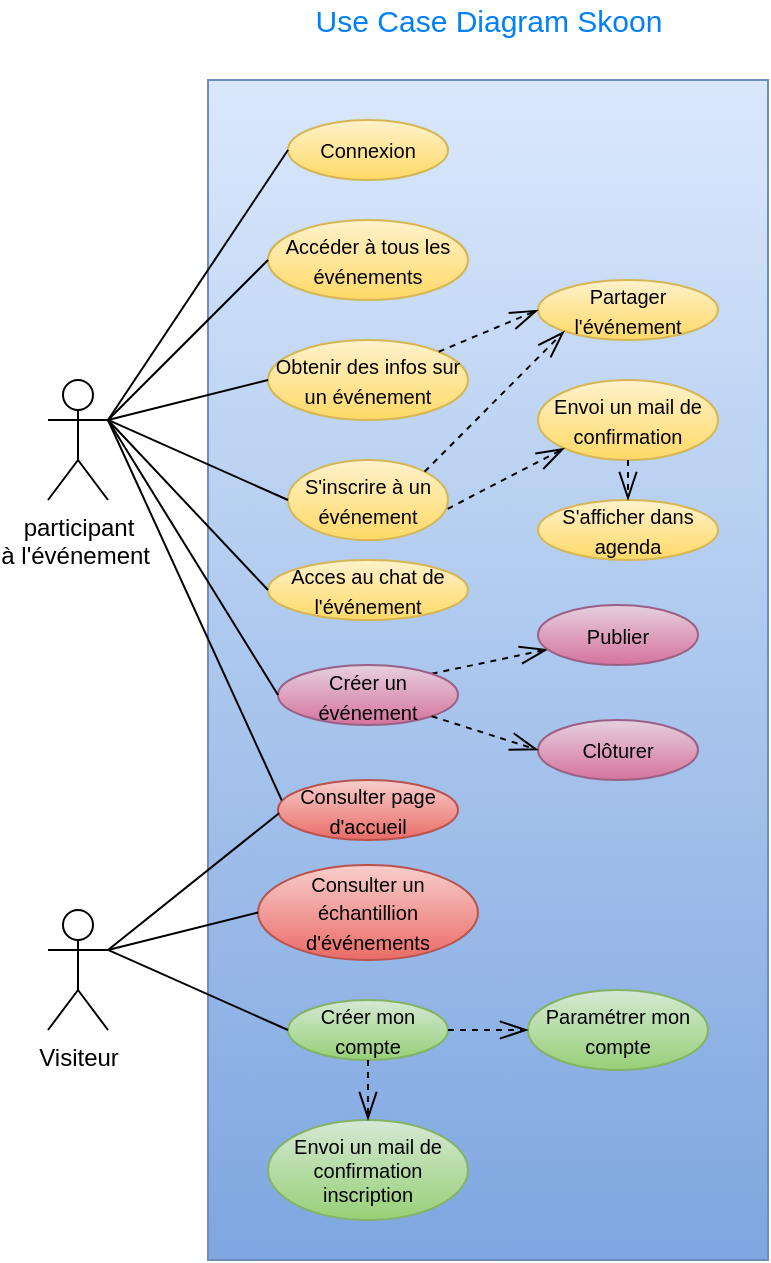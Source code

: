 <mxfile version="14.4.3" type="device"><diagram id="eT5WfUeaoslEp7YihA75" name="Page-1"><mxGraphModel dx="928" dy="688" grid="1" gridSize="10" guides="1" tooltips="1" connect="1" arrows="1" fold="1" page="1" pageScale="1" pageWidth="827" pageHeight="1169" math="0" shadow="0"><root><mxCell id="0"/><mxCell id="1" parent="0"/><mxCell id="3rVG2ykV86djXtYTCmek-2" value="" style="rounded=0;whiteSpace=wrap;html=1;gradientColor=#7ea6e0;fillColor=#dae8fc;strokeColor=#6c8ebf;" parent="1" vertex="1"><mxGeometry x="314" y="110" width="280" height="590" as="geometry"/></mxCell><mxCell id="n0mQrVYwJHeAm1nC83pt-2" value="participant &lt;br&gt;à l'événement&amp;nbsp;" style="shape=umlActor;verticalLabelPosition=bottom;verticalAlign=top;html=1;outlineConnect=0;" parent="1" vertex="1"><mxGeometry x="234" y="260" width="30" height="60" as="geometry"/></mxCell><mxCell id="n0mQrVYwJHeAm1nC83pt-3" value="Visiteur" style="shape=umlActor;verticalLabelPosition=bottom;verticalAlign=top;html=1;outlineConnect=0;" parent="1" vertex="1"><mxGeometry x="234" y="525" width="30" height="60" as="geometry"/></mxCell><mxCell id="n0mQrVYwJHeAm1nC83pt-8" value="&lt;font style=&quot;font-size: 10px&quot;&gt;Connexion&lt;/font&gt;" style="ellipse;whiteSpace=wrap;html=1;gradientColor=#ffd966;fillColor=#fff2cc;strokeColor=#d6b656;" parent="1" vertex="1"><mxGeometry x="354" y="130" width="80" height="30" as="geometry"/></mxCell><mxCell id="n0mQrVYwJHeAm1nC83pt-11" value="&lt;font style=&quot;font-size: 10px&quot;&gt;Accéder à tous les événements&lt;/font&gt;" style="ellipse;whiteSpace=wrap;html=1;gradientColor=#ffd966;fillColor=#fff2cc;strokeColor=#d6b656;" parent="1" vertex="1"><mxGeometry x="344" y="180" width="100" height="40" as="geometry"/></mxCell><mxCell id="n0mQrVYwJHeAm1nC83pt-12" value="&lt;font style=&quot;font-size: 10px&quot;&gt;S'inscrire à un événement&lt;/font&gt;" style="ellipse;whiteSpace=wrap;html=1;gradientColor=#ffd966;fillColor=#fff2cc;strokeColor=#d6b656;" parent="1" vertex="1"><mxGeometry x="354" y="300" width="80" height="40" as="geometry"/></mxCell><mxCell id="n0mQrVYwJHeAm1nC83pt-13" value="&lt;font style=&quot;font-size: 10px&quot;&gt;Envoi un mail de confirmation&lt;/font&gt;" style="ellipse;whiteSpace=wrap;html=1;gradientColor=#ffd966;fillColor=#fff2cc;strokeColor=#d6b656;" parent="1" vertex="1"><mxGeometry x="479" y="260" width="90" height="40" as="geometry"/></mxCell><mxCell id="n0mQrVYwJHeAm1nC83pt-14" value="&lt;font style=&quot;font-size: 10px&quot;&gt;Partager l'événement&lt;/font&gt;" style="ellipse;whiteSpace=wrap;html=1;gradientColor=#ffd966;fillColor=#fff2cc;strokeColor=#d6b656;" parent="1" vertex="1"><mxGeometry x="479" y="210" width="90" height="30" as="geometry"/></mxCell><mxCell id="n0mQrVYwJHeAm1nC83pt-16" value="" style="endArrow=openThin;dashed=1;endFill=0;endSize=12;html=1;entryX=0;entryY=1;entryDx=0;entryDy=0;exitX=1;exitY=0;exitDx=0;exitDy=0;" parent="1" source="n0mQrVYwJHeAm1nC83pt-12" target="n0mQrVYwJHeAm1nC83pt-14" edge="1"><mxGeometry width="160" relative="1" as="geometry"><mxPoint x="416" y="280" as="sourcePoint"/><mxPoint x="564" y="220" as="targetPoint"/></mxGeometry></mxCell><mxCell id="n0mQrVYwJHeAm1nC83pt-17" value="&lt;font style=&quot;line-height: 120% ; font-size: 10px&quot;&gt;Obtenir des infos sur un événement&lt;/font&gt;" style="ellipse;whiteSpace=wrap;html=1;gradientColor=#ffd966;fillColor=#fff2cc;strokeColor=#d6b656;" parent="1" vertex="1"><mxGeometry x="344" y="240" width="100" height="40" as="geometry"/></mxCell><mxCell id="n0mQrVYwJHeAm1nC83pt-18" value="&lt;font style=&quot;font-size: 10px&quot;&gt;S'afficher dans agenda&lt;/font&gt;" style="ellipse;whiteSpace=wrap;html=1;gradientColor=#ffd966;fillColor=#fff2cc;strokeColor=#d6b656;" parent="1" vertex="1"><mxGeometry x="479" y="320" width="90" height="30" as="geometry"/></mxCell><mxCell id="n0mQrVYwJHeAm1nC83pt-19" value="&lt;font style=&quot;font-size: 10px&quot;&gt;Consulter page d'accueil&lt;/font&gt;" style="ellipse;whiteSpace=wrap;html=1;gradientColor=#ea6b66;fillColor=#f8cecc;strokeColor=#b85450;" parent="1" vertex="1"><mxGeometry x="349" y="460" width="90" height="30" as="geometry"/></mxCell><mxCell id="n0mQrVYwJHeAm1nC83pt-20" value="" style="endArrow=openThin;dashed=1;endFill=0;endSize=12;html=1;exitX=1;exitY=0;exitDx=0;exitDy=0;entryX=0;entryY=0.5;entryDx=0;entryDy=0;" parent="1" source="n0mQrVYwJHeAm1nC83pt-17" target="n0mQrVYwJHeAm1nC83pt-14" edge="1"><mxGeometry width="160" relative="1" as="geometry"><mxPoint x="404" y="340" as="sourcePoint"/><mxPoint x="564" y="340" as="targetPoint"/></mxGeometry></mxCell><mxCell id="n0mQrVYwJHeAm1nC83pt-21" value="" style="endArrow=openThin;dashed=1;endFill=0;endSize=12;html=1;exitX=0.5;exitY=1;exitDx=0;exitDy=0;entryX=0.5;entryY=0;entryDx=0;entryDy=0;" parent="1" source="n0mQrVYwJHeAm1nC83pt-13" target="n0mQrVYwJHeAm1nC83pt-18" edge="1"><mxGeometry width="160" relative="1" as="geometry"><mxPoint x="404" y="340" as="sourcePoint"/><mxPoint x="564" y="340" as="targetPoint"/></mxGeometry></mxCell><mxCell id="n0mQrVYwJHeAm1nC83pt-22" value="&lt;font style=&quot;font-size: 10px&quot;&gt;Consulter un échantillion d'événements&lt;/font&gt;" style="ellipse;whiteSpace=wrap;html=1;gradientColor=#ea6b66;fillColor=#f8cecc;strokeColor=#b85450;" parent="1" vertex="1"><mxGeometry x="339" y="502.5" width="110" height="47.5" as="geometry"/></mxCell><mxCell id="n0mQrVYwJHeAm1nC83pt-24" value="" style="endArrow=none;html=1;entryX=0;entryY=0.5;entryDx=0;entryDy=0;strokeWidth=1;" parent="1" target="n0mQrVYwJHeAm1nC83pt-8" edge="1"><mxGeometry width="50" height="50" relative="1" as="geometry"><mxPoint x="264" y="280" as="sourcePoint"/><mxPoint x="404" y="260" as="targetPoint"/></mxGeometry></mxCell><mxCell id="n0mQrVYwJHeAm1nC83pt-25" value="" style="endArrow=none;html=1;exitX=1;exitY=0.333;exitDx=0;exitDy=0;exitPerimeter=0;entryX=0;entryY=0.5;entryDx=0;entryDy=0;" parent="1" source="n0mQrVYwJHeAm1nC83pt-2" target="n0mQrVYwJHeAm1nC83pt-11" edge="1"><mxGeometry width="50" height="50" relative="1" as="geometry"><mxPoint x="354" y="310" as="sourcePoint"/><mxPoint x="404" y="260" as="targetPoint"/></mxGeometry></mxCell><mxCell id="n0mQrVYwJHeAm1nC83pt-26" value="" style="endArrow=none;html=1;entryX=0;entryY=0.5;entryDx=0;entryDy=0;exitX=1;exitY=0.333;exitDx=0;exitDy=0;exitPerimeter=0;" parent="1" source="n0mQrVYwJHeAm1nC83pt-2" target="n0mQrVYwJHeAm1nC83pt-12" edge="1"><mxGeometry width="50" height="50" relative="1" as="geometry"><mxPoint x="264" y="210" as="sourcePoint"/><mxPoint x="404" y="260" as="targetPoint"/></mxGeometry></mxCell><mxCell id="n0mQrVYwJHeAm1nC83pt-27" value="" style="endArrow=none;html=1;entryX=0;entryY=0.5;entryDx=0;entryDy=0;" parent="1" target="n0mQrVYwJHeAm1nC83pt-17" edge="1"><mxGeometry width="50" height="50" relative="1" as="geometry"><mxPoint x="264" y="280" as="sourcePoint"/><mxPoint x="345" y="306" as="targetPoint"/></mxGeometry></mxCell><mxCell id="n0mQrVYwJHeAm1nC83pt-28" value="" style="endArrow=none;html=1;exitX=1;exitY=0.333;exitDx=0;exitDy=0;exitPerimeter=0;entryX=0.006;entryY=0.553;entryDx=0;entryDy=0;entryPerimeter=0;" parent="1" source="n0mQrVYwJHeAm1nC83pt-3" target="n0mQrVYwJHeAm1nC83pt-19" edge="1"><mxGeometry width="50" height="50" relative="1" as="geometry"><mxPoint x="344" y="605" as="sourcePoint"/><mxPoint x="336" y="450" as="targetPoint"/></mxGeometry></mxCell><mxCell id="n0mQrVYwJHeAm1nC83pt-29" value="" style="endArrow=none;html=1;exitX=1;exitY=0.333;exitDx=0;exitDy=0;exitPerimeter=0;entryX=0;entryY=0.5;entryDx=0;entryDy=0;" parent="1" source="n0mQrVYwJHeAm1nC83pt-3" target="n0mQrVYwJHeAm1nC83pt-22" edge="1"><mxGeometry width="50" height="50" relative="1" as="geometry"><mxPoint x="344" y="605" as="sourcePoint"/><mxPoint x="394" y="555" as="targetPoint"/></mxGeometry></mxCell><mxCell id="A9zcJWNfQF3K3p_0uTaa-6" value="&lt;font style=&quot;font-size: 10px&quot;&gt;Créer mon compte&lt;/font&gt;" style="ellipse;whiteSpace=wrap;html=1;gradientColor=#97d077;fillColor=#d5e8d4;strokeColor=#82b366;" parent="1" vertex="1"><mxGeometry x="354" y="570" width="80" height="30" as="geometry"/></mxCell><mxCell id="A9zcJWNfQF3K3p_0uTaa-7" value="&lt;font style=&quot;font-size: 10px&quot;&gt;Paramétrer mon compte&lt;/font&gt;" style="ellipse;whiteSpace=wrap;html=1;gradientColor=#97d077;fillColor=#d5e8d4;strokeColor=#82b366;" parent="1" vertex="1"><mxGeometry x="474" y="565" width="90" height="40" as="geometry"/></mxCell><mxCell id="A9zcJWNfQF3K3p_0uTaa-8" value="&lt;div style=&quot;font-size: 10px&quot;&gt;&lt;font style=&quot;font-size: 10px&quot;&gt;Envoi un mail de confirmation &lt;br&gt;&lt;/font&gt;&lt;/div&gt;&lt;div style=&quot;font-size: 10px&quot;&gt;&lt;font style=&quot;font-size: 10px&quot;&gt;inscription&lt;/font&gt;&lt;/div&gt;" style="ellipse;whiteSpace=wrap;html=1;gradientColor=#97d077;fillColor=#d5e8d4;strokeColor=#82b366;" parent="1" vertex="1"><mxGeometry x="344" y="630" width="100" height="50" as="geometry"/></mxCell><mxCell id="A9zcJWNfQF3K3p_0uTaa-17" value="&lt;font style=&quot;line-height: 120% ; font-size: 10px&quot;&gt;Acces au chat de l'événement&lt;/font&gt;" style="ellipse;whiteSpace=wrap;html=1;gradientColor=#ffd966;fillColor=#fff2cc;strokeColor=#d6b656;" parent="1" vertex="1"><mxGeometry x="344" y="350" width="100" height="30" as="geometry"/></mxCell><mxCell id="A9zcJWNfQF3K3p_0uTaa-22" value="&lt;font style=&quot;font-size: 10px&quot;&gt;Clôturer&lt;/font&gt;" style="ellipse;whiteSpace=wrap;html=1;gradientColor=#d5739d;fillColor=#e6d0de;strokeColor=#996185;" parent="1" vertex="1"><mxGeometry x="479" y="430" width="80" height="30" as="geometry"/></mxCell><mxCell id="A9zcJWNfQF3K3p_0uTaa-23" value="" style="endArrow=openThin;dashed=1;endFill=0;endSize=12;html=1;exitX=1;exitY=0;exitDx=0;exitDy=0;" parent="1" source="A9zcJWNfQF3K3p_0uTaa-25" target="A9zcJWNfQF3K3p_0uTaa-24" edge="1"><mxGeometry width="160" relative="1" as="geometry"><mxPoint x="564.72" y="397.4" as="sourcePoint"/><mxPoint x="585.44" y="379.46" as="targetPoint"/></mxGeometry></mxCell><mxCell id="A9zcJWNfQF3K3p_0uTaa-24" value="&lt;font style=&quot;font-size: 10px&quot;&gt;Publier&lt;/font&gt;" style="ellipse;whiteSpace=wrap;html=1;gradientColor=#d5739d;fillColor=#e6d0de;strokeColor=#996185;" parent="1" vertex="1"><mxGeometry x="479" y="372.5" width="80" height="30" as="geometry"/></mxCell><mxCell id="A9zcJWNfQF3K3p_0uTaa-25" value="&lt;font style=&quot;font-size: 10px&quot;&gt;Créer un événement&lt;/font&gt;" style="ellipse;whiteSpace=wrap;html=1;gradientColor=#d5739d;fillColor=#e6d0de;strokeColor=#996185;" parent="1" vertex="1"><mxGeometry x="349" y="402.5" width="90" height="30" as="geometry"/></mxCell><mxCell id="3rVG2ykV86djXtYTCmek-3" value="" style="endArrow=none;html=1;entryX=0;entryY=0.5;entryDx=0;entryDy=0;" parent="1" target="A9zcJWNfQF3K3p_0uTaa-25" edge="1"><mxGeometry width="50" height="50" relative="1" as="geometry"><mxPoint x="264" y="280" as="sourcePoint"/><mxPoint x="355.04" y="391.94" as="targetPoint"/></mxGeometry></mxCell><mxCell id="3rVG2ykV86djXtYTCmek-4" value="" style="endArrow=none;html=1;entryX=0.021;entryY=0.339;entryDx=0;entryDy=0;entryPerimeter=0;" parent="1" target="n0mQrVYwJHeAm1nC83pt-19" edge="1"><mxGeometry width="50" height="50" relative="1" as="geometry"><mxPoint x="264" y="280" as="sourcePoint"/><mxPoint x="324" y="401.94" as="targetPoint"/></mxGeometry></mxCell><mxCell id="3rVG2ykV86djXtYTCmek-5" value="" style="endArrow=openThin;dashed=1;endFill=0;endSize=12;html=1;entryX=0;entryY=1;entryDx=0;entryDy=0;exitX=0.998;exitY=0.61;exitDx=0;exitDy=0;exitPerimeter=0;" parent="1" source="n0mQrVYwJHeAm1nC83pt-12" target="n0mQrVYwJHeAm1nC83pt-13" edge="1"><mxGeometry width="160" relative="1" as="geometry"><mxPoint x="426.4" y="276.01" as="sourcePoint"/><mxPoint x="485.581" y="324.444" as="targetPoint"/></mxGeometry></mxCell><mxCell id="3rVG2ykV86djXtYTCmek-6" value="" style="endArrow=openThin;dashed=1;endFill=0;endSize=12;html=1;exitX=1;exitY=1;exitDx=0;exitDy=0;entryX=0;entryY=0.5;entryDx=0;entryDy=0;" parent="1" source="A9zcJWNfQF3K3p_0uTaa-25" target="A9zcJWNfQF3K3p_0uTaa-22" edge="1"><mxGeometry width="160" relative="1" as="geometry"><mxPoint x="436.4" y="286.01" as="sourcePoint"/><mxPoint x="495.581" y="334.444" as="targetPoint"/></mxGeometry></mxCell><mxCell id="3rVG2ykV86djXtYTCmek-7" value="" style="endArrow=none;html=1;entryX=0;entryY=0.5;entryDx=0;entryDy=0;exitX=1;exitY=0.333;exitDx=0;exitDy=0;exitPerimeter=0;" parent="1" source="n0mQrVYwJHeAm1nC83pt-3" target="A9zcJWNfQF3K3p_0uTaa-6" edge="1"><mxGeometry width="50" height="50" relative="1" as="geometry"><mxPoint x="264" y="500" as="sourcePoint"/><mxPoint x="344.0" y="541.25" as="targetPoint"/></mxGeometry></mxCell><mxCell id="3rVG2ykV86djXtYTCmek-8" value="" style="endArrow=openThin;dashed=1;endFill=0;endSize=12;html=1;exitX=0.5;exitY=1;exitDx=0;exitDy=0;entryX=0.5;entryY=0;entryDx=0;entryDy=0;" parent="1" source="A9zcJWNfQF3K3p_0uTaa-6" target="A9zcJWNfQF3K3p_0uTaa-8" edge="1"><mxGeometry width="160" relative="1" as="geometry"><mxPoint x="422.419" y="430.556" as="sourcePoint"/><mxPoint x="474" y="442.5" as="targetPoint"/></mxGeometry></mxCell><mxCell id="3rVG2ykV86djXtYTCmek-9" value="" style="endArrow=openThin;dashed=1;endFill=0;endSize=12;html=1;exitX=1;exitY=0.5;exitDx=0;exitDy=0;entryX=0;entryY=0.5;entryDx=0;entryDy=0;" parent="1" source="A9zcJWNfQF3K3p_0uTaa-6" target="A9zcJWNfQF3K3p_0uTaa-7" edge="1"><mxGeometry width="160" relative="1" as="geometry"><mxPoint x="432.419" y="440.556" as="sourcePoint"/><mxPoint x="484" y="452.5" as="targetPoint"/></mxGeometry></mxCell><mxCell id="3rVG2ykV86djXtYTCmek-10" value="" style="endArrow=none;html=1;entryX=0;entryY=0.5;entryDx=0;entryDy=0;" parent="1" target="A9zcJWNfQF3K3p_0uTaa-17" edge="1"><mxGeometry width="50" height="50" relative="1" as="geometry"><mxPoint x="264" y="280" as="sourcePoint"/><mxPoint x="365.581" y="474.444" as="targetPoint"/></mxGeometry></mxCell><mxCell id="3rVG2ykV86djXtYTCmek-12" value="&lt;font style=&quot;font-size: 15px&quot; color=&quot;#007fff&quot;&gt;Use Case Diagram Skoon&lt;/font&gt;" style="text;html=1;align=center;verticalAlign=middle;resizable=0;points=[];autosize=1;" parent="1" vertex="1"><mxGeometry x="359" y="70" width="190" height="20" as="geometry"/></mxCell></root></mxGraphModel></diagram></mxfile>